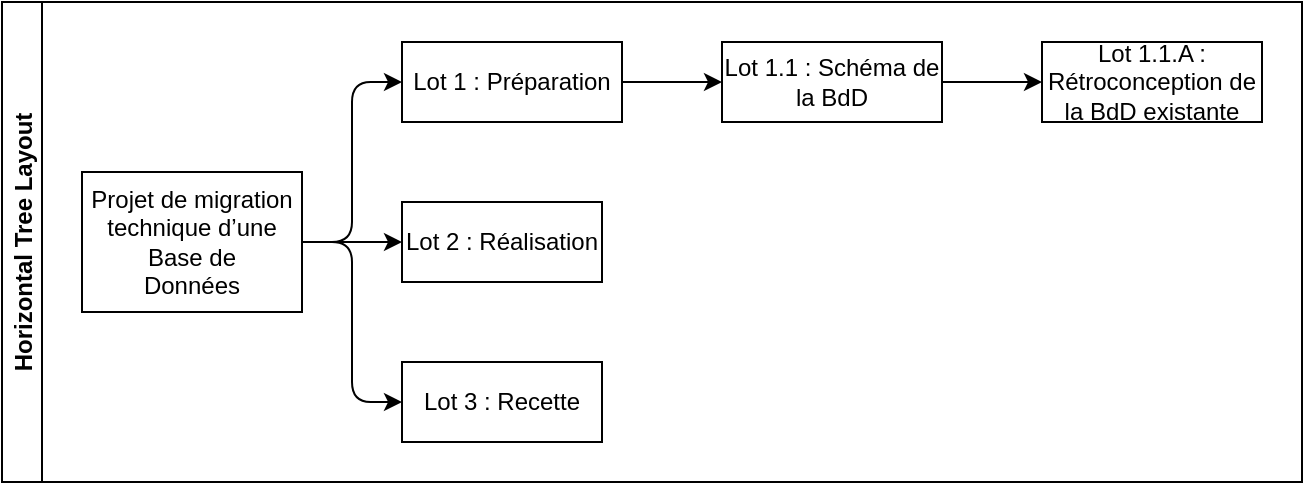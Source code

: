 <mxfile version="26.0.10">
  <diagram name="Page-1" id="SotT7PKfqAtj6fm-6zKW">
    <mxGraphModel dx="559" dy="329" grid="1" gridSize="10" guides="1" tooltips="1" connect="1" arrows="1" fold="1" page="1" pageScale="1" pageWidth="827" pageHeight="1169" math="0" shadow="0">
      <root>
        <mxCell id="0" />
        <mxCell id="1" parent="0" />
        <mxCell id="Cbqt6V5ET0-gixzIFbC0-1" value="Horizontal Tree Layout" style="swimlane;startSize=20;horizontal=0;childLayout=treeLayout;horizontalTree=1;sortEdges=1;resizable=0;containerType=tree;fontSize=12;" vertex="1" parent="1">
          <mxGeometry x="90" y="220" width="650" height="240" as="geometry" />
        </mxCell>
        <mxCell id="Cbqt6V5ET0-gixzIFbC0-2" value="Projet de migration technique d’une Base de&lt;br&gt;Données" style="whiteSpace=wrap;html=1;" vertex="1" parent="Cbqt6V5ET0-gixzIFbC0-1">
          <mxGeometry x="40" y="85" width="110" height="70" as="geometry" />
        </mxCell>
        <mxCell id="Cbqt6V5ET0-gixzIFbC0-3" value="Lot 1 : Préparation" style="whiteSpace=wrap;html=1;" vertex="1" parent="Cbqt6V5ET0-gixzIFbC0-1">
          <mxGeometry x="200" y="20" width="110" height="40" as="geometry" />
        </mxCell>
        <mxCell id="Cbqt6V5ET0-gixzIFbC0-4" value="" style="edgeStyle=elbowEdgeStyle;elbow=horizontal;html=1;rounded=1;curved=0;sourcePerimeterSpacing=0;targetPerimeterSpacing=0;startSize=6;endSize=6;" edge="1" parent="Cbqt6V5ET0-gixzIFbC0-1" source="Cbqt6V5ET0-gixzIFbC0-2" target="Cbqt6V5ET0-gixzIFbC0-3">
          <mxGeometry relative="1" as="geometry" />
        </mxCell>
        <mxCell id="Cbqt6V5ET0-gixzIFbC0-5" value="Lot 2 : Réalisation" style="whiteSpace=wrap;html=1;" vertex="1" parent="Cbqt6V5ET0-gixzIFbC0-1">
          <mxGeometry x="200" y="100" width="100" height="40" as="geometry" />
        </mxCell>
        <mxCell id="Cbqt6V5ET0-gixzIFbC0-6" value="" style="edgeStyle=elbowEdgeStyle;elbow=horizontal;html=1;rounded=1;curved=0;sourcePerimeterSpacing=0;targetPerimeterSpacing=0;startSize=6;endSize=6;" edge="1" parent="Cbqt6V5ET0-gixzIFbC0-1" source="Cbqt6V5ET0-gixzIFbC0-2" target="Cbqt6V5ET0-gixzIFbC0-5">
          <mxGeometry relative="1" as="geometry" />
        </mxCell>
        <mxCell id="Cbqt6V5ET0-gixzIFbC0-7" value="" style="edgeStyle=elbowEdgeStyle;elbow=horizontal;html=1;rounded=1;curved=0;sourcePerimeterSpacing=0;targetPerimeterSpacing=0;startSize=6;endSize=6;" edge="1" target="Cbqt6V5ET0-gixzIFbC0-8" source="Cbqt6V5ET0-gixzIFbC0-3" parent="Cbqt6V5ET0-gixzIFbC0-1">
          <mxGeometry relative="1" as="geometry">
            <mxPoint x="240" y="195" as="sourcePoint" />
          </mxGeometry>
        </mxCell>
        <mxCell id="Cbqt6V5ET0-gixzIFbC0-8" value="Lot 1.1 : Schéma de la BdD" style="whiteSpace=wrap;html=1;" vertex="1" parent="Cbqt6V5ET0-gixzIFbC0-1">
          <mxGeometry x="360" y="20" width="110" height="40" as="geometry" />
        </mxCell>
        <mxCell id="Cbqt6V5ET0-gixzIFbC0-11" value="" style="edgeStyle=elbowEdgeStyle;elbow=horizontal;html=1;rounded=1;curved=0;sourcePerimeterSpacing=0;targetPerimeterSpacing=0;startSize=6;endSize=6;" edge="1" target="Cbqt6V5ET0-gixzIFbC0-12" source="Cbqt6V5ET0-gixzIFbC0-2" parent="Cbqt6V5ET0-gixzIFbC0-1">
          <mxGeometry relative="1" as="geometry">
            <mxPoint x="240" y="275" as="sourcePoint" />
          </mxGeometry>
        </mxCell>
        <mxCell id="Cbqt6V5ET0-gixzIFbC0-12" value="Lot 3 : Recette" style="whiteSpace=wrap;html=1;" vertex="1" parent="Cbqt6V5ET0-gixzIFbC0-1">
          <mxGeometry x="200" y="180" width="100" height="40" as="geometry" />
        </mxCell>
        <mxCell id="Cbqt6V5ET0-gixzIFbC0-13" value="" style="edgeStyle=elbowEdgeStyle;elbow=horizontal;html=1;rounded=1;curved=0;sourcePerimeterSpacing=0;targetPerimeterSpacing=0;startSize=6;endSize=6;" edge="1" target="Cbqt6V5ET0-gixzIFbC0-14" source="Cbqt6V5ET0-gixzIFbC0-8" parent="Cbqt6V5ET0-gixzIFbC0-1">
          <mxGeometry relative="1" as="geometry">
            <mxPoint x="400" y="260" as="sourcePoint" />
          </mxGeometry>
        </mxCell>
        <mxCell id="Cbqt6V5ET0-gixzIFbC0-14" value="Lot 1.1.A : Rétroconception de la BdD existante" style="whiteSpace=wrap;html=1;" vertex="1" parent="Cbqt6V5ET0-gixzIFbC0-1">
          <mxGeometry x="520" y="20" width="110" height="40" as="geometry" />
        </mxCell>
      </root>
    </mxGraphModel>
  </diagram>
</mxfile>
